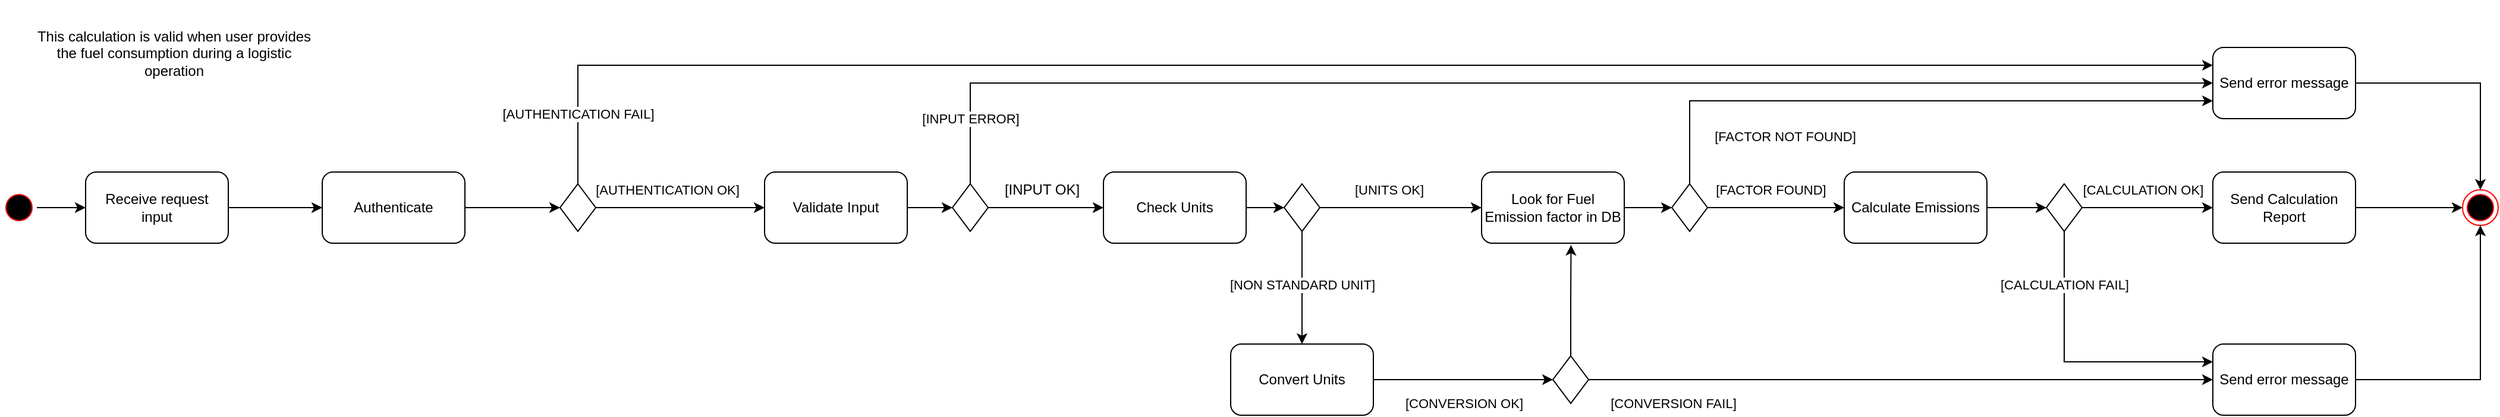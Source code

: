 <mxfile version="22.1.2" type="device">
  <diagram name="Page-1" id="e7e014a7-5840-1c2e-5031-d8a46d1fe8dd">
    <mxGraphModel dx="1157" dy="600" grid="1" gridSize="10" guides="1" tooltips="1" connect="1" arrows="1" fold="1" page="1" pageScale="1" pageWidth="1169" pageHeight="826" background="none" math="0" shadow="0">
      <root>
        <mxCell id="0" />
        <mxCell id="1" parent="0" />
        <mxCell id="0yeaQjvEmNwOVh4x9hjz-1" style="edgeStyle=orthogonalEdgeStyle;rounded=0;orthogonalLoop=1;jettySize=auto;html=1;" parent="1" source="Pa0vinby4Z_l4pB0LRb9-44" target="7IKxG8O1REAikYYfeix0-44" edge="1">
          <mxGeometry relative="1" as="geometry" />
        </mxCell>
        <mxCell id="Pa0vinby4Z_l4pB0LRb9-44" value="Receive request &lt;br&gt;input" style="rounded=1;whiteSpace=wrap;html=1;" parent="1" vertex="1">
          <mxGeometry x="111" y="365" width="120" height="60" as="geometry" />
        </mxCell>
        <mxCell id="Pa0vinby4Z_l4pB0LRb9-46" style="edgeStyle=orthogonalEdgeStyle;rounded=0;orthogonalLoop=1;jettySize=auto;html=1;exitX=1;exitY=0.5;exitDx=0;exitDy=0;entryX=0;entryY=0.5;entryDx=0;entryDy=0;" parent="1" source="Pa0vinby4Z_l4pB0LRb9-45" target="Pa0vinby4Z_l4pB0LRb9-44" edge="1">
          <mxGeometry relative="1" as="geometry" />
        </mxCell>
        <mxCell id="Pa0vinby4Z_l4pB0LRb9-45" value="" style="ellipse;shape=startState;fillColor=#000000;strokeColor=#ff0000;" parent="1" vertex="1">
          <mxGeometry x="40" y="380" width="30" height="30" as="geometry" />
        </mxCell>
        <mxCell id="7IKxG8O1REAikYYfeix0-53" style="edgeStyle=orthogonalEdgeStyle;rounded=0;orthogonalLoop=1;jettySize=auto;html=1;entryX=0;entryY=0.5;entryDx=0;entryDy=0;" parent="1" source="7IKxG8O1REAikYYfeix0-44" target="7IKxG8O1REAikYYfeix0-52" edge="1">
          <mxGeometry relative="1" as="geometry" />
        </mxCell>
        <mxCell id="7IKxG8O1REAikYYfeix0-44" value="Authenticate" style="whiteSpace=wrap;html=1;rounded=1;" parent="1" vertex="1">
          <mxGeometry x="310" y="365" width="120" height="60" as="geometry" />
        </mxCell>
        <mxCell id="7IKxG8O1REAikYYfeix0-56" value="" style="edgeStyle=orthogonalEdgeStyle;rounded=0;orthogonalLoop=1;jettySize=auto;html=1;" parent="1" source="7IKxG8O1REAikYYfeix0-52" target="7IKxG8O1REAikYYfeix0-55" edge="1">
          <mxGeometry relative="1" as="geometry" />
        </mxCell>
        <mxCell id="7IKxG8O1REAikYYfeix0-79" value="[AUTHENTICATION OK]" style="edgeLabel;html=1;align=center;verticalAlign=middle;resizable=0;points=[];" parent="7IKxG8O1REAikYYfeix0-56" vertex="1" connectable="0">
          <mxGeometry x="-0.386" y="1" relative="1" as="geometry">
            <mxPoint x="16" y="-14" as="offset" />
          </mxGeometry>
        </mxCell>
        <mxCell id="7IKxG8O1REAikYYfeix0-89" style="edgeStyle=orthogonalEdgeStyle;rounded=0;orthogonalLoop=1;jettySize=auto;html=1;entryX=0;entryY=0.25;entryDx=0;entryDy=0;" parent="1" source="7IKxG8O1REAikYYfeix0-52" target="7IKxG8O1REAikYYfeix0-88" edge="1">
          <mxGeometry relative="1" as="geometry">
            <Array as="points">
              <mxPoint x="525" y="275" />
            </Array>
            <mxPoint x="1830" y="270" as="targetPoint" />
          </mxGeometry>
        </mxCell>
        <mxCell id="7IKxG8O1REAikYYfeix0-90" value="[AUTHENTICATION FAIL]" style="edgeLabel;html=1;align=center;verticalAlign=middle;resizable=0;points=[];" parent="7IKxG8O1REAikYYfeix0-89" vertex="1" connectable="0">
          <mxGeometry x="-0.916" relative="1" as="geometry">
            <mxPoint y="3" as="offset" />
          </mxGeometry>
        </mxCell>
        <mxCell id="7IKxG8O1REAikYYfeix0-52" value="" style="rhombus;whiteSpace=wrap;html=1;" parent="1" vertex="1">
          <mxGeometry x="510" y="375" width="30" height="40" as="geometry" />
        </mxCell>
        <mxCell id="7IKxG8O1REAikYYfeix0-58" style="edgeStyle=orthogonalEdgeStyle;rounded=0;orthogonalLoop=1;jettySize=auto;html=1;" parent="1" source="7IKxG8O1REAikYYfeix0-55" target="7IKxG8O1REAikYYfeix0-57" edge="1">
          <mxGeometry relative="1" as="geometry" />
        </mxCell>
        <mxCell id="7IKxG8O1REAikYYfeix0-55" value="Validate Input" style="whiteSpace=wrap;html=1;rounded=1;" parent="1" vertex="1">
          <mxGeometry x="682" y="365" width="120" height="60" as="geometry" />
        </mxCell>
        <mxCell id="7IKxG8O1REAikYYfeix0-60" value="" style="edgeStyle=orthogonalEdgeStyle;rounded=0;orthogonalLoop=1;jettySize=auto;html=1;" parent="1" source="7IKxG8O1REAikYYfeix0-57" target="7IKxG8O1REAikYYfeix0-59" edge="1">
          <mxGeometry relative="1" as="geometry" />
        </mxCell>
        <mxCell id="7IKxG8O1REAikYYfeix0-92" style="edgeStyle=orthogonalEdgeStyle;rounded=0;orthogonalLoop=1;jettySize=auto;html=1;entryX=0;entryY=0.5;entryDx=0;entryDy=0;" parent="1" source="7IKxG8O1REAikYYfeix0-57" edge="1" target="7IKxG8O1REAikYYfeix0-88">
          <mxGeometry relative="1" as="geometry">
            <mxPoint x="855" y="290" as="targetPoint" />
            <Array as="points">
              <mxPoint x="855" y="290" />
            </Array>
          </mxGeometry>
        </mxCell>
        <mxCell id="7IKxG8O1REAikYYfeix0-93" value="[INPUT ERROR]" style="edgeLabel;html=1;align=center;verticalAlign=middle;resizable=0;points=[];" parent="7IKxG8O1REAikYYfeix0-92" vertex="1" connectable="0">
          <mxGeometry x="0.17" y="1" relative="1" as="geometry">
            <mxPoint x="-576" y="31" as="offset" />
          </mxGeometry>
        </mxCell>
        <mxCell id="7IKxG8O1REAikYYfeix0-57" value="" style="rhombus;whiteSpace=wrap;html=1;" parent="1" vertex="1">
          <mxGeometry x="840" y="375" width="30" height="40" as="geometry" />
        </mxCell>
        <mxCell id="7IKxG8O1REAikYYfeix0-62" style="edgeStyle=orthogonalEdgeStyle;rounded=0;orthogonalLoop=1;jettySize=auto;html=1;entryX=0;entryY=0.5;entryDx=0;entryDy=0;" parent="1" source="7IKxG8O1REAikYYfeix0-59" target="7IKxG8O1REAikYYfeix0-61" edge="1">
          <mxGeometry relative="1" as="geometry" />
        </mxCell>
        <mxCell id="7IKxG8O1REAikYYfeix0-59" value="Check Units" style="whiteSpace=wrap;html=1;rounded=1;" parent="1" vertex="1">
          <mxGeometry x="967" y="365" width="120" height="60" as="geometry" />
        </mxCell>
        <mxCell id="7IKxG8O1REAikYYfeix0-64" value="" style="edgeStyle=orthogonalEdgeStyle;rounded=0;orthogonalLoop=1;jettySize=auto;html=1;" parent="1" source="7IKxG8O1REAikYYfeix0-61" target="7IKxG8O1REAikYYfeix0-66" edge="1">
          <mxGeometry relative="1" as="geometry">
            <mxPoint x="1080" y="395" as="targetPoint" />
          </mxGeometry>
        </mxCell>
        <mxCell id="7IKxG8O1REAikYYfeix0-85" value="[UNITS OK]" style="edgeLabel;html=1;align=center;verticalAlign=middle;resizable=0;points=[];" parent="7IKxG8O1REAikYYfeix0-64" vertex="1" connectable="0">
          <mxGeometry x="-0.146" y="1" relative="1" as="geometry">
            <mxPoint y="-14" as="offset" />
          </mxGeometry>
        </mxCell>
        <mxCell id="7IKxG8O1REAikYYfeix0-95" value="" style="edgeStyle=orthogonalEdgeStyle;rounded=0;orthogonalLoop=1;jettySize=auto;html=1;" parent="1" source="7IKxG8O1REAikYYfeix0-61" target="7IKxG8O1REAikYYfeix0-94" edge="1">
          <mxGeometry relative="1" as="geometry" />
        </mxCell>
        <mxCell id="7IKxG8O1REAikYYfeix0-96" value="[NON STANDARD UNIT]" style="edgeLabel;html=1;align=center;verticalAlign=middle;resizable=0;points=[];" parent="7IKxG8O1REAikYYfeix0-95" vertex="1" connectable="0">
          <mxGeometry x="-0.179" relative="1" as="geometry">
            <mxPoint y="6" as="offset" />
          </mxGeometry>
        </mxCell>
        <mxCell id="7IKxG8O1REAikYYfeix0-61" value="" style="rhombus;whiteSpace=wrap;html=1;" parent="1" vertex="1">
          <mxGeometry x="1119" y="375" width="30" height="40" as="geometry" />
        </mxCell>
        <mxCell id="7IKxG8O1REAikYYfeix0-69" style="edgeStyle=orthogonalEdgeStyle;rounded=0;orthogonalLoop=1;jettySize=auto;html=1;entryX=0;entryY=0.5;entryDx=0;entryDy=0;" parent="1" source="7IKxG8O1REAikYYfeix0-66" target="7IKxG8O1REAikYYfeix0-68" edge="1">
          <mxGeometry relative="1" as="geometry" />
        </mxCell>
        <mxCell id="7IKxG8O1REAikYYfeix0-66" value="Look for Fuel Emission factor in DB" style="rounded=1;whiteSpace=wrap;html=1;" parent="1" vertex="1">
          <mxGeometry x="1285" y="365" width="120" height="60" as="geometry" />
        </mxCell>
        <mxCell id="7IKxG8O1REAikYYfeix0-71" value="" style="edgeStyle=orthogonalEdgeStyle;rounded=0;orthogonalLoop=1;jettySize=auto;html=1;" parent="1" source="7IKxG8O1REAikYYfeix0-68" target="7IKxG8O1REAikYYfeix0-70" edge="1">
          <mxGeometry relative="1" as="geometry" />
        </mxCell>
        <mxCell id="7IKxG8O1REAikYYfeix0-86" value="[FACTOR FOUND]" style="edgeLabel;html=1;align=center;verticalAlign=middle;resizable=0;points=[];" parent="7IKxG8O1REAikYYfeix0-71" vertex="1" connectable="0">
          <mxGeometry x="-0.277" relative="1" as="geometry">
            <mxPoint x="11" y="-15" as="offset" />
          </mxGeometry>
        </mxCell>
        <mxCell id="7IKxG8O1REAikYYfeix0-105" style="edgeStyle=orthogonalEdgeStyle;rounded=0;orthogonalLoop=1;jettySize=auto;html=1;entryX=0;entryY=0.75;entryDx=0;entryDy=0;" parent="1" source="7IKxG8O1REAikYYfeix0-68" edge="1" target="7IKxG8O1REAikYYfeix0-88">
          <mxGeometry relative="1" as="geometry">
            <mxPoint x="1460" y="290" as="targetPoint" />
            <Array as="points">
              <mxPoint x="1460" y="305" />
            </Array>
          </mxGeometry>
        </mxCell>
        <mxCell id="7IKxG8O1REAikYYfeix0-106" value="[FACTOR NOT FOUND]" style="edgeLabel;html=1;align=center;verticalAlign=middle;resizable=0;points=[];" parent="7IKxG8O1REAikYYfeix0-105" vertex="1" connectable="0">
          <mxGeometry x="0.189" relative="1" as="geometry">
            <mxPoint x="-153" y="30" as="offset" />
          </mxGeometry>
        </mxCell>
        <mxCell id="7IKxG8O1REAikYYfeix0-68" value="" style="rhombus;whiteSpace=wrap;html=1;" parent="1" vertex="1">
          <mxGeometry x="1445" y="375" width="30" height="40" as="geometry" />
        </mxCell>
        <mxCell id="7IKxG8O1REAikYYfeix0-73" style="edgeStyle=orthogonalEdgeStyle;rounded=0;orthogonalLoop=1;jettySize=auto;html=1;entryX=0;entryY=0.5;entryDx=0;entryDy=0;" parent="1" source="7IKxG8O1REAikYYfeix0-70" target="7IKxG8O1REAikYYfeix0-72" edge="1">
          <mxGeometry relative="1" as="geometry" />
        </mxCell>
        <mxCell id="7IKxG8O1REAikYYfeix0-70" value="Calculate Emissions" style="whiteSpace=wrap;html=1;rounded=1;" parent="1" vertex="1">
          <mxGeometry x="1590" y="365" width="120" height="60" as="geometry" />
        </mxCell>
        <mxCell id="7IKxG8O1REAikYYfeix0-75" value="" style="edgeStyle=orthogonalEdgeStyle;rounded=0;orthogonalLoop=1;jettySize=auto;html=1;" parent="1" source="7IKxG8O1REAikYYfeix0-72" target="7IKxG8O1REAikYYfeix0-74" edge="1">
          <mxGeometry relative="1" as="geometry" />
        </mxCell>
        <mxCell id="7IKxG8O1REAikYYfeix0-87" value="[CALCULATION OK]" style="edgeLabel;html=1;align=center;verticalAlign=middle;resizable=0;points=[];" parent="7IKxG8O1REAikYYfeix0-75" vertex="1" connectable="0">
          <mxGeometry x="-0.297" y="1" relative="1" as="geometry">
            <mxPoint x="12" y="-14" as="offset" />
          </mxGeometry>
        </mxCell>
        <mxCell id="7IKxG8O1REAikYYfeix0-107" style="edgeStyle=orthogonalEdgeStyle;rounded=0;orthogonalLoop=1;jettySize=auto;html=1;entryX=0;entryY=0.25;entryDx=0;entryDy=0;" parent="1" source="7IKxG8O1REAikYYfeix0-72" edge="1" target="7IKxG8O1REAikYYfeix0-101">
          <mxGeometry relative="1" as="geometry">
            <mxPoint x="1775" y="540" as="targetPoint" />
            <Array as="points">
              <mxPoint x="1775" y="525" />
            </Array>
          </mxGeometry>
        </mxCell>
        <mxCell id="7IKxG8O1REAikYYfeix0-108" value="[CALCULATION FAIL]" style="edgeLabel;html=1;align=center;verticalAlign=middle;resizable=0;points=[];" parent="7IKxG8O1REAikYYfeix0-107" vertex="1" connectable="0">
          <mxGeometry x="-0.147" relative="1" as="geometry">
            <mxPoint y="-55" as="offset" />
          </mxGeometry>
        </mxCell>
        <mxCell id="7IKxG8O1REAikYYfeix0-72" value="" style="rhombus;whiteSpace=wrap;html=1;" parent="1" vertex="1">
          <mxGeometry x="1760" y="375" width="30" height="40" as="geometry" />
        </mxCell>
        <mxCell id="7IKxG8O1REAikYYfeix0-77" style="edgeStyle=orthogonalEdgeStyle;rounded=0;orthogonalLoop=1;jettySize=auto;html=1;" parent="1" source="7IKxG8O1REAikYYfeix0-74" target="7IKxG8O1REAikYYfeix0-76" edge="1">
          <mxGeometry relative="1" as="geometry" />
        </mxCell>
        <mxCell id="7IKxG8O1REAikYYfeix0-74" value="Send Calculation Report" style="whiteSpace=wrap;html=1;rounded=1;" parent="1" vertex="1">
          <mxGeometry x="1900" y="365" width="120" height="60" as="geometry" />
        </mxCell>
        <mxCell id="7IKxG8O1REAikYYfeix0-76" value="" style="ellipse;shape=endState;fillColor=#000000;strokeColor=#ff0000" parent="1" vertex="1">
          <mxGeometry x="2110" y="380" width="30" height="30" as="geometry" />
        </mxCell>
        <mxCell id="7IKxG8O1REAikYYfeix0-84" value="[INPUT OK]" style="text;html=1;align=center;verticalAlign=middle;resizable=0;points=[];autosize=1;strokeColor=none;fillColor=none;" parent="1" vertex="1">
          <mxGeometry x="870" y="365" width="90" height="30" as="geometry" />
        </mxCell>
        <mxCell id="7IKxG8O1REAikYYfeix0-91" style="edgeStyle=orthogonalEdgeStyle;rounded=0;orthogonalLoop=1;jettySize=auto;html=1;" parent="1" source="7IKxG8O1REAikYYfeix0-88" target="7IKxG8O1REAikYYfeix0-76" edge="1">
          <mxGeometry relative="1" as="geometry" />
        </mxCell>
        <mxCell id="7IKxG8O1REAikYYfeix0-88" value="Send error message" style="rounded=1;whiteSpace=wrap;html=1;" parent="1" vertex="1">
          <mxGeometry x="1900" y="260" width="120" height="60" as="geometry" />
        </mxCell>
        <mxCell id="7IKxG8O1REAikYYfeix0-98" style="edgeStyle=orthogonalEdgeStyle;rounded=0;orthogonalLoop=1;jettySize=auto;html=1;entryX=0;entryY=0.5;entryDx=0;entryDy=0;" parent="1" source="7IKxG8O1REAikYYfeix0-94" target="7IKxG8O1REAikYYfeix0-97" edge="1">
          <mxGeometry relative="1" as="geometry" />
        </mxCell>
        <mxCell id="7IKxG8O1REAikYYfeix0-99" value="[CONVERSION OK]" style="edgeLabel;html=1;align=center;verticalAlign=middle;resizable=0;points=[];" parent="7IKxG8O1REAikYYfeix0-98" vertex="1" connectable="0">
          <mxGeometry x="-0.103" relative="1" as="geometry">
            <mxPoint x="8" y="20" as="offset" />
          </mxGeometry>
        </mxCell>
        <mxCell id="7IKxG8O1REAikYYfeix0-94" value="Convert Units" style="whiteSpace=wrap;html=1;rounded=1;" parent="1" vertex="1">
          <mxGeometry x="1074" y="510" width="120" height="60" as="geometry" />
        </mxCell>
        <mxCell id="7IKxG8O1REAikYYfeix0-100" style="edgeStyle=orthogonalEdgeStyle;rounded=0;orthogonalLoop=1;jettySize=auto;html=1;entryX=0.627;entryY=1.024;entryDx=0;entryDy=0;entryPerimeter=0;" parent="1" source="7IKxG8O1REAikYYfeix0-97" target="7IKxG8O1REAikYYfeix0-66" edge="1">
          <mxGeometry relative="1" as="geometry" />
        </mxCell>
        <mxCell id="7IKxG8O1REAikYYfeix0-102" style="edgeStyle=orthogonalEdgeStyle;rounded=0;orthogonalLoop=1;jettySize=auto;html=1;entryX=0;entryY=0.5;entryDx=0;entryDy=0;" parent="1" source="7IKxG8O1REAikYYfeix0-97" target="7IKxG8O1REAikYYfeix0-101" edge="1">
          <mxGeometry relative="1" as="geometry" />
        </mxCell>
        <mxCell id="7IKxG8O1REAikYYfeix0-103" value="[CONVERSION FAIL]" style="edgeLabel;html=1;align=center;verticalAlign=middle;resizable=0;points=[];" parent="7IKxG8O1REAikYYfeix0-102" vertex="1" connectable="0">
          <mxGeometry x="-0.747" y="-2" relative="1" as="geometry">
            <mxPoint x="4" y="18" as="offset" />
          </mxGeometry>
        </mxCell>
        <mxCell id="7IKxG8O1REAikYYfeix0-97" value="" style="rhombus;whiteSpace=wrap;html=1;" parent="1" vertex="1">
          <mxGeometry x="1345" y="520" width="30" height="40" as="geometry" />
        </mxCell>
        <mxCell id="7IKxG8O1REAikYYfeix0-104" style="edgeStyle=orthogonalEdgeStyle;rounded=0;orthogonalLoop=1;jettySize=auto;html=1;entryX=0.5;entryY=1;entryDx=0;entryDy=0;" parent="1" source="7IKxG8O1REAikYYfeix0-101" target="7IKxG8O1REAikYYfeix0-76" edge="1">
          <mxGeometry relative="1" as="geometry" />
        </mxCell>
        <mxCell id="7IKxG8O1REAikYYfeix0-101" value="Send error message" style="rounded=1;whiteSpace=wrap;html=1;" parent="1" vertex="1">
          <mxGeometry x="1900" y="510" width="120" height="60" as="geometry" />
        </mxCell>
        <mxCell id="gEPOfhj-rf4EytHtDBw8-1" value="This calculation is valid when user provides the fuel consumption during a logistic operation" style="text;html=1;strokeColor=none;fillColor=none;align=center;verticalAlign=middle;whiteSpace=wrap;rounded=0;" vertex="1" parent="1">
          <mxGeometry x="61" y="220" width="249" height="90" as="geometry" />
        </mxCell>
      </root>
    </mxGraphModel>
  </diagram>
</mxfile>
